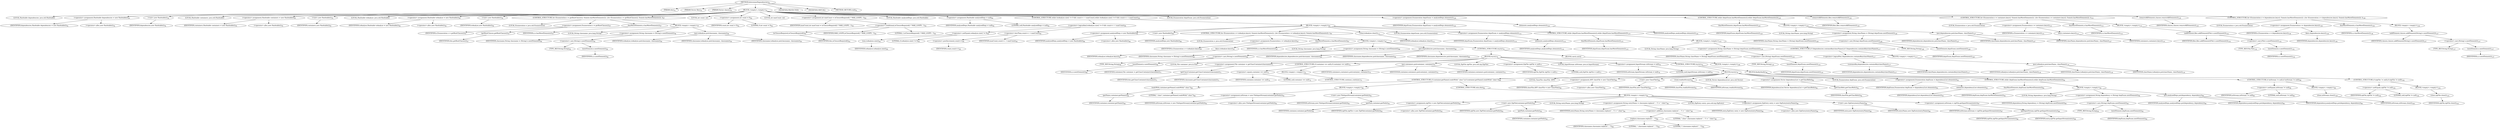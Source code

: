 digraph "determineDependencies" {  
"33" [label = <(METHOD,determineDependencies)<SUB>51</SUB>> ]
"10" [label = <(PARAM,this)<SUB>51</SUB>> ]
"34" [label = <(PARAM,Vector files)<SUB>51</SUB>> ]
"35" [label = <(PARAM,Vector classes)<SUB>51</SUB>> ]
"36" [label = <(BLOCK,&lt;empty&gt;,&lt;empty&gt;)<SUB>51</SUB>> ]
"4" [label = <(LOCAL,Hashtable dependencies: java.util.Hashtable)> ]
"37" [label = <(&lt;operator&gt;.assignment,Hashtable dependencies = new Hashtable())<SUB>54</SUB>> ]
"38" [label = <(IDENTIFIER,dependencies,Hashtable dependencies = new Hashtable())<SUB>54</SUB>> ]
"39" [label = <(&lt;operator&gt;.alloc,new Hashtable())<SUB>54</SUB>> ]
"40" [label = <(&lt;init&gt;,new Hashtable())<SUB>54</SUB>> ]
"3" [label = <(IDENTIFIER,dependencies,new Hashtable())<SUB>54</SUB>> ]
"6" [label = <(LOCAL,Hashtable containers: java.util.Hashtable)> ]
"41" [label = <(&lt;operator&gt;.assignment,Hashtable containers = new Hashtable())<SUB>55</SUB>> ]
"42" [label = <(IDENTIFIER,containers,Hashtable containers = new Hashtable())<SUB>55</SUB>> ]
"43" [label = <(&lt;operator&gt;.alloc,new Hashtable())<SUB>55</SUB>> ]
"44" [label = <(&lt;init&gt;,new Hashtable())<SUB>55</SUB>> ]
"5" [label = <(IDENTIFIER,containers,new Hashtable())<SUB>55</SUB>> ]
"8" [label = <(LOCAL,Hashtable toAnalyze: java.util.Hashtable)> ]
"45" [label = <(&lt;operator&gt;.assignment,Hashtable toAnalyze = new Hashtable())<SUB>56</SUB>> ]
"46" [label = <(IDENTIFIER,toAnalyze,Hashtable toAnalyze = new Hashtable())<SUB>56</SUB>> ]
"47" [label = <(&lt;operator&gt;.alloc,new Hashtable())<SUB>56</SUB>> ]
"48" [label = <(&lt;init&gt;,new Hashtable())<SUB>56</SUB>> ]
"7" [label = <(IDENTIFIER,toAnalyze,new Hashtable())<SUB>56</SUB>> ]
"49" [label = <(CONTROL_STRUCTURE,for (Enumeration e = getRootClasses(); Some(e.hasMoreElements()); ),for (Enumeration e = getRootClasses(); Some(e.hasMoreElements()); ))<SUB>57</SUB>> ]
"50" [label = <(LOCAL,Enumeration e: java.util.Enumeration)> ]
"51" [label = <(&lt;operator&gt;.assignment,Enumeration e = getRootClasses())<SUB>57</SUB>> ]
"52" [label = <(IDENTIFIER,e,Enumeration e = getRootClasses())<SUB>57</SUB>> ]
"53" [label = <(getRootClasses,getRootClasses())<SUB>57</SUB>> ]
"9" [label = <(IDENTIFIER,this,getRootClasses())<SUB>57</SUB>> ]
"54" [label = <(hasMoreElements,e.hasMoreElements())<SUB>57</SUB>> ]
"55" [label = <(IDENTIFIER,e,e.hasMoreElements())<SUB>57</SUB>> ]
"56" [label = <(BLOCK,&lt;empty&gt;,&lt;empty&gt;)<SUB>57</SUB>> ]
"57" [label = <(LOCAL,String classname: java.lang.String)> ]
"58" [label = <(&lt;operator&gt;.assignment,String classname = (String) e.nextElement())<SUB>58</SUB>> ]
"59" [label = <(IDENTIFIER,classname,String classname = (String) e.nextElement())<SUB>58</SUB>> ]
"60" [label = <(&lt;operator&gt;.cast,(String) e.nextElement())<SUB>58</SUB>> ]
"61" [label = <(TYPE_REF,String,String)<SUB>58</SUB>> ]
"62" [label = <(nextElement,e.nextElement())<SUB>58</SUB>> ]
"63" [label = <(IDENTIFIER,e,e.nextElement())<SUB>58</SUB>> ]
"64" [label = <(put,toAnalyze.put(classname, classname))<SUB>59</SUB>> ]
"65" [label = <(IDENTIFIER,toAnalyze,toAnalyze.put(classname, classname))<SUB>59</SUB>> ]
"66" [label = <(IDENTIFIER,classname,toAnalyze.put(classname, classname))<SUB>59</SUB>> ]
"67" [label = <(IDENTIFIER,classname,toAnalyze.put(classname, classname))<SUB>59</SUB>> ]
"68" [label = <(LOCAL,int count: int)> ]
"69" [label = <(&lt;operator&gt;.assignment,int count = 0)<SUB>62</SUB>> ]
"70" [label = <(IDENTIFIER,count,int count = 0)<SUB>62</SUB>> ]
"71" [label = <(LITERAL,0,int count = 0)<SUB>62</SUB>> ]
"72" [label = <(LOCAL,int maxCount: int)> ]
"73" [label = <(&lt;operator&gt;.assignment,int maxCount = isClosureRequired() ? MAX_LOOPS : 1)<SUB>63</SUB>> ]
"74" [label = <(IDENTIFIER,maxCount,int maxCount = isClosureRequired() ? MAX_LOOPS : 1)<SUB>63</SUB>> ]
"75" [label = <(&lt;operator&gt;.conditional,isClosureRequired() ? MAX_LOOPS : 1)<SUB>63</SUB>> ]
"76" [label = <(isClosureRequired,isClosureRequired())<SUB>63</SUB>> ]
"11" [label = <(IDENTIFIER,this,isClosureRequired())<SUB>63</SUB>> ]
"77" [label = <(IDENTIFIER,MAX_LOOPS,isClosureRequired() ? MAX_LOOPS : 1)<SUB>63</SUB>> ]
"78" [label = <(LITERAL,1,isClosureRequired() ? MAX_LOOPS : 1)<SUB>63</SUB>> ]
"13" [label = <(LOCAL,Hashtable analyzedDeps: java.util.Hashtable)> ]
"79" [label = <(&lt;operator&gt;.assignment,Hashtable analyzedDeps = null)<SUB>64</SUB>> ]
"80" [label = <(IDENTIFIER,analyzedDeps,Hashtable analyzedDeps = null)<SUB>64</SUB>> ]
"81" [label = <(LITERAL,null,Hashtable analyzedDeps = null)<SUB>64</SUB>> ]
"82" [label = <(CONTROL_STRUCTURE,while (toAnalyze.size() != 0 &amp;&amp; count++ &lt; maxCount),while (toAnalyze.size() != 0 &amp;&amp; count++ &lt; maxCount))<SUB>65</SUB>> ]
"83" [label = <(&lt;operator&gt;.logicalAnd,toAnalyze.size() != 0 &amp;&amp; count++ &lt; maxCount)<SUB>65</SUB>> ]
"84" [label = <(&lt;operator&gt;.notEquals,toAnalyze.size() != 0)<SUB>65</SUB>> ]
"85" [label = <(size,toAnalyze.size())<SUB>65</SUB>> ]
"86" [label = <(IDENTIFIER,toAnalyze,toAnalyze.size())<SUB>65</SUB>> ]
"87" [label = <(LITERAL,0,toAnalyze.size() != 0)<SUB>65</SUB>> ]
"88" [label = <(&lt;operator&gt;.lessThan,count++ &lt; maxCount)<SUB>65</SUB>> ]
"89" [label = <(&lt;operator&gt;.postIncrement,count++)<SUB>65</SUB>> ]
"90" [label = <(IDENTIFIER,count,count++)<SUB>65</SUB>> ]
"91" [label = <(IDENTIFIER,maxCount,count++ &lt; maxCount)<SUB>65</SUB>> ]
"92" [label = <(BLOCK,&lt;empty&gt;,&lt;empty&gt;)<SUB>65</SUB>> ]
"93" [label = <(&lt;operator&gt;.assignment,analyzedDeps = new Hashtable())<SUB>66</SUB>> ]
"94" [label = <(IDENTIFIER,analyzedDeps,analyzedDeps = new Hashtable())<SUB>66</SUB>> ]
"95" [label = <(&lt;operator&gt;.alloc,new Hashtable())<SUB>66</SUB>> ]
"96" [label = <(&lt;init&gt;,new Hashtable())<SUB>66</SUB>> ]
"12" [label = <(IDENTIFIER,analyzedDeps,new Hashtable())<SUB>66</SUB>> ]
"97" [label = <(CONTROL_STRUCTURE,for (Enumeration e = toAnalyze.keys(); Some(e.hasMoreElements()); ),for (Enumeration e = toAnalyze.keys(); Some(e.hasMoreElements()); ))<SUB>67</SUB>> ]
"98" [label = <(LOCAL,Enumeration e: java.util.Enumeration)> ]
"99" [label = <(&lt;operator&gt;.assignment,Enumeration e = toAnalyze.keys())<SUB>67</SUB>> ]
"100" [label = <(IDENTIFIER,e,Enumeration e = toAnalyze.keys())<SUB>67</SUB>> ]
"101" [label = <(keys,toAnalyze.keys())<SUB>67</SUB>> ]
"102" [label = <(IDENTIFIER,toAnalyze,toAnalyze.keys())<SUB>67</SUB>> ]
"103" [label = <(hasMoreElements,e.hasMoreElements())<SUB>67</SUB>> ]
"104" [label = <(IDENTIFIER,e,e.hasMoreElements())<SUB>67</SUB>> ]
"105" [label = <(BLOCK,&lt;empty&gt;,&lt;empty&gt;)<SUB>67</SUB>> ]
"106" [label = <(LOCAL,String classname: java.lang.String)> ]
"107" [label = <(&lt;operator&gt;.assignment,String classname = (String) e.nextElement())<SUB>68</SUB>> ]
"108" [label = <(IDENTIFIER,classname,String classname = (String) e.nextElement())<SUB>68</SUB>> ]
"109" [label = <(&lt;operator&gt;.cast,(String) e.nextElement())<SUB>68</SUB>> ]
"110" [label = <(TYPE_REF,String,String)<SUB>68</SUB>> ]
"111" [label = <(nextElement,e.nextElement())<SUB>68</SUB>> ]
"112" [label = <(IDENTIFIER,e,e.nextElement())<SUB>68</SUB>> ]
"113" [label = <(put,dependencies.put(classname, classname))<SUB>69</SUB>> ]
"114" [label = <(IDENTIFIER,dependencies,dependencies.put(classname, classname))<SUB>69</SUB>> ]
"115" [label = <(IDENTIFIER,classname,dependencies.put(classname, classname))<SUB>69</SUB>> ]
"116" [label = <(IDENTIFIER,classname,dependencies.put(classname, classname))<SUB>69</SUB>> ]
"117" [label = <(CONTROL_STRUCTURE,try,try)<SUB>70</SUB>> ]
"118" [label = <(BLOCK,try,try)<SUB>70</SUB>> ]
"119" [label = <(LOCAL,File container: java.io.File)> ]
"120" [label = <(&lt;operator&gt;.assignment,File container = getClassContainer(classname))<SUB>71</SUB>> ]
"121" [label = <(IDENTIFIER,container,File container = getClassContainer(classname))<SUB>71</SUB>> ]
"122" [label = <(getClassContainer,getClassContainer(classname))<SUB>71</SUB>> ]
"14" [label = <(IDENTIFIER,this,getClassContainer(classname))<SUB>71</SUB>> ]
"123" [label = <(IDENTIFIER,classname,getClassContainer(classname))<SUB>71</SUB>> ]
"124" [label = <(CONTROL_STRUCTURE,if (container == null),if (container == null))<SUB>72</SUB>> ]
"125" [label = <(&lt;operator&gt;.equals,container == null)<SUB>72</SUB>> ]
"126" [label = <(IDENTIFIER,container,container == null)<SUB>72</SUB>> ]
"127" [label = <(LITERAL,null,container == null)<SUB>72</SUB>> ]
"128" [label = <(BLOCK,&lt;empty&gt;,&lt;empty&gt;)<SUB>72</SUB>> ]
"129" [label = <(CONTROL_STRUCTURE,continue;,continue;)<SUB>73</SUB>> ]
"130" [label = <(put,containers.put(container, container))<SUB>75</SUB>> ]
"131" [label = <(IDENTIFIER,containers,containers.put(container, container))<SUB>75</SUB>> ]
"132" [label = <(IDENTIFIER,container,containers.put(container, container))<SUB>75</SUB>> ]
"133" [label = <(IDENTIFIER,container,containers.put(container, container))<SUB>75</SUB>> ]
"18" [label = <(LOCAL,ZipFile zipFile: java.util.zip.ZipFile)> ]
"134" [label = <(&lt;operator&gt;.assignment,ZipFile zipFile = null)<SUB>77</SUB>> ]
"135" [label = <(IDENTIFIER,zipFile,ZipFile zipFile = null)<SUB>77</SUB>> ]
"136" [label = <(LITERAL,null,ZipFile zipFile = null)<SUB>77</SUB>> ]
"16" [label = <(LOCAL,InputStream inStream: java.io.InputStream)> ]
"137" [label = <(&lt;operator&gt;.assignment,InputStream inStream = null)<SUB>78</SUB>> ]
"138" [label = <(IDENTIFIER,inStream,InputStream inStream = null)<SUB>78</SUB>> ]
"139" [label = <(LITERAL,null,InputStream inStream = null)<SUB>78</SUB>> ]
"140" [label = <(CONTROL_STRUCTURE,try,try)<SUB>79</SUB>> ]
"141" [label = <(BLOCK,try,try)<SUB>79</SUB>> ]
"142" [label = <(CONTROL_STRUCTURE,if (container.getName().endsWith(&quot;.class&quot;)),if (container.getName().endsWith(&quot;.class&quot;)))<SUB>80</SUB>> ]
"143" [label = <(endsWith,container.getName().endsWith(&quot;.class&quot;))<SUB>80</SUB>> ]
"144" [label = <(getName,container.getName())<SUB>80</SUB>> ]
"145" [label = <(IDENTIFIER,container,container.getName())<SUB>80</SUB>> ]
"146" [label = <(LITERAL,&quot;.class&quot;,container.getName().endsWith(&quot;.class&quot;))<SUB>80</SUB>> ]
"147" [label = <(BLOCK,&lt;empty&gt;,&lt;empty&gt;)<SUB>80</SUB>> ]
"148" [label = <(&lt;operator&gt;.assignment,inStream = new FileInputStream(container.getPath()))<SUB>81</SUB>> ]
"149" [label = <(IDENTIFIER,inStream,inStream = new FileInputStream(container.getPath()))<SUB>81</SUB>> ]
"150" [label = <(&lt;operator&gt;.alloc,new FileInputStream(container.getPath()))<SUB>81</SUB>> ]
"151" [label = <(&lt;init&gt;,new FileInputStream(container.getPath()))<SUB>81</SUB>> ]
"15" [label = <(IDENTIFIER,inStream,new FileInputStream(container.getPath()))<SUB>81</SUB>> ]
"152" [label = <(getPath,container.getPath())<SUB>81</SUB>> ]
"153" [label = <(IDENTIFIER,container,container.getPath())<SUB>81</SUB>> ]
"154" [label = <(CONTROL_STRUCTURE,else,else)<SUB>82</SUB>> ]
"155" [label = <(BLOCK,&lt;empty&gt;,&lt;empty&gt;)<SUB>82</SUB>> ]
"156" [label = <(&lt;operator&gt;.assignment,zipFile = new ZipFile(container.getPath()))<SUB>83</SUB>> ]
"157" [label = <(IDENTIFIER,zipFile,zipFile = new ZipFile(container.getPath()))<SUB>83</SUB>> ]
"158" [label = <(&lt;operator&gt;.alloc,new ZipFile(container.getPath()))<SUB>83</SUB>> ]
"159" [label = <(&lt;init&gt;,new ZipFile(container.getPath()))<SUB>83</SUB>> ]
"17" [label = <(IDENTIFIER,zipFile,new ZipFile(container.getPath()))<SUB>83</SUB>> ]
"160" [label = <(getPath,container.getPath())<SUB>83</SUB>> ]
"161" [label = <(IDENTIFIER,container,container.getPath())<SUB>83</SUB>> ]
"162" [label = <(LOCAL,String entryName: java.lang.String)> ]
"163" [label = <(&lt;operator&gt;.assignment,String entryName = classname.replace('.', '/') + &quot;.class&quot;)<SUB>84</SUB>> ]
"164" [label = <(IDENTIFIER,entryName,String entryName = classname.replace('.', '/') + &quot;.class&quot;)<SUB>84</SUB>> ]
"165" [label = <(&lt;operator&gt;.addition,classname.replace('.', '/') + &quot;.class&quot;)<SUB>85</SUB>> ]
"166" [label = <(replace,classname.replace('.', '/'))<SUB>85</SUB>> ]
"167" [label = <(IDENTIFIER,classname,classname.replace('.', '/'))<SUB>85</SUB>> ]
"168" [label = <(LITERAL,'.',classname.replace('.', '/'))<SUB>85</SUB>> ]
"169" [label = <(LITERAL,'/',classname.replace('.', '/'))<SUB>85</SUB>> ]
"170" [label = <(LITERAL,&quot;.class&quot;,classname.replace('.', '/') + &quot;.class&quot;)<SUB>85</SUB>> ]
"20" [label = <(LOCAL,ZipEntry entry: java.util.zip.ZipEntry)> ]
"171" [label = <(&lt;operator&gt;.assignment,ZipEntry entry = new ZipEntry(entryName))<SUB>86</SUB>> ]
"172" [label = <(IDENTIFIER,entry,ZipEntry entry = new ZipEntry(entryName))<SUB>86</SUB>> ]
"173" [label = <(&lt;operator&gt;.alloc,new ZipEntry(entryName))<SUB>86</SUB>> ]
"174" [label = <(&lt;init&gt;,new ZipEntry(entryName))<SUB>86</SUB>> ]
"19" [label = <(IDENTIFIER,entry,new ZipEntry(entryName))<SUB>86</SUB>> ]
"175" [label = <(IDENTIFIER,entryName,new ZipEntry(entryName))<SUB>86</SUB>> ]
"176" [label = <(&lt;operator&gt;.assignment,inStream = zipFile.getInputStream(entry))<SUB>87</SUB>> ]
"177" [label = <(IDENTIFIER,inStream,inStream = zipFile.getInputStream(entry))<SUB>87</SUB>> ]
"178" [label = <(getInputStream,zipFile.getInputStream(entry))<SUB>88</SUB>> ]
"179" [label = <(IDENTIFIER,zipFile,zipFile.getInputStream(entry))<SUB>88</SUB>> ]
"180" [label = <(IDENTIFIER,entry,zipFile.getInputStream(entry))<SUB>88</SUB>> ]
"22" [label = <(LOCAL,ClassFile classFile: ANY)> ]
"181" [label = <(&lt;operator&gt;.assignment,ANY classFile = new ClassFile())<SUB>90</SUB>> ]
"182" [label = <(IDENTIFIER,classFile,ANY classFile = new ClassFile())<SUB>90</SUB>> ]
"183" [label = <(&lt;operator&gt;.alloc,new ClassFile())<SUB>90</SUB>> ]
"184" [label = <(&lt;init&gt;,new ClassFile())<SUB>90</SUB>> ]
"21" [label = <(IDENTIFIER,classFile,new ClassFile())<SUB>90</SUB>> ]
"185" [label = <(read,read(inStream))<SUB>91</SUB>> ]
"186" [label = <(IDENTIFIER,classFile,read(inStream))<SUB>91</SUB>> ]
"187" [label = <(IDENTIFIER,inStream,read(inStream))<SUB>91</SUB>> ]
"188" [label = <(LOCAL,Vector dependencyList: java.util.Vector)> ]
"189" [label = <(&lt;operator&gt;.assignment,Vector dependencyList = getClassRefs())<SUB>92</SUB>> ]
"190" [label = <(IDENTIFIER,dependencyList,Vector dependencyList = getClassRefs())<SUB>92</SUB>> ]
"191" [label = <(getClassRefs,getClassRefs())<SUB>92</SUB>> ]
"192" [label = <(IDENTIFIER,classFile,getClassRefs())<SUB>92</SUB>> ]
"193" [label = <(LOCAL,Enumeration depEnum: java.util.Enumeration)> ]
"194" [label = <(&lt;operator&gt;.assignment,Enumeration depEnum = dependencyList.elements())<SUB>93</SUB>> ]
"195" [label = <(IDENTIFIER,depEnum,Enumeration depEnum = dependencyList.elements())<SUB>93</SUB>> ]
"196" [label = <(elements,dependencyList.elements())<SUB>93</SUB>> ]
"197" [label = <(IDENTIFIER,dependencyList,dependencyList.elements())<SUB>93</SUB>> ]
"198" [label = <(CONTROL_STRUCTURE,while (depEnum.hasMoreElements()),while (depEnum.hasMoreElements()))<SUB>94</SUB>> ]
"199" [label = <(hasMoreElements,depEnum.hasMoreElements())<SUB>94</SUB>> ]
"200" [label = <(IDENTIFIER,depEnum,depEnum.hasMoreElements())<SUB>94</SUB>> ]
"201" [label = <(BLOCK,&lt;empty&gt;,&lt;empty&gt;)<SUB>94</SUB>> ]
"202" [label = <(LOCAL,String dependency: java.lang.String)> ]
"203" [label = <(&lt;operator&gt;.assignment,String dependency = (String) depEnum.nextElement())<SUB>95</SUB>> ]
"204" [label = <(IDENTIFIER,dependency,String dependency = (String) depEnum.nextElement())<SUB>95</SUB>> ]
"205" [label = <(&lt;operator&gt;.cast,(String) depEnum.nextElement())<SUB>95</SUB>> ]
"206" [label = <(TYPE_REF,String,String)<SUB>95</SUB>> ]
"207" [label = <(nextElement,depEnum.nextElement())<SUB>95</SUB>> ]
"208" [label = <(IDENTIFIER,depEnum,depEnum.nextElement())<SUB>95</SUB>> ]
"209" [label = <(put,analyzedDeps.put(dependency, dependency))<SUB>96</SUB>> ]
"210" [label = <(IDENTIFIER,analyzedDeps,analyzedDeps.put(dependency, dependency))<SUB>96</SUB>> ]
"211" [label = <(IDENTIFIER,dependency,analyzedDeps.put(dependency, dependency))<SUB>96</SUB>> ]
"212" [label = <(IDENTIFIER,dependency,analyzedDeps.put(dependency, dependency))<SUB>96</SUB>> ]
"213" [label = <(BLOCK,finally,finally)<SUB>98</SUB>> ]
"214" [label = <(CONTROL_STRUCTURE,if (inStream != null),if (inStream != null))<SUB>99</SUB>> ]
"215" [label = <(&lt;operator&gt;.notEquals,inStream != null)<SUB>99</SUB>> ]
"216" [label = <(IDENTIFIER,inStream,inStream != null)<SUB>99</SUB>> ]
"217" [label = <(LITERAL,null,inStream != null)<SUB>99</SUB>> ]
"218" [label = <(BLOCK,&lt;empty&gt;,&lt;empty&gt;)<SUB>99</SUB>> ]
"219" [label = <(close,inStream.close())<SUB>100</SUB>> ]
"220" [label = <(IDENTIFIER,inStream,inStream.close())<SUB>100</SUB>> ]
"221" [label = <(CONTROL_STRUCTURE,if (zipFile != null),if (zipFile != null))<SUB>102</SUB>> ]
"222" [label = <(&lt;operator&gt;.notEquals,zipFile != null)<SUB>102</SUB>> ]
"223" [label = <(IDENTIFIER,zipFile,zipFile != null)<SUB>102</SUB>> ]
"224" [label = <(LITERAL,null,zipFile != null)<SUB>102</SUB>> ]
"225" [label = <(BLOCK,&lt;empty&gt;,&lt;empty&gt;)<SUB>102</SUB>> ]
"226" [label = <(close,zipFile.close())<SUB>103</SUB>> ]
"227" [label = <(IDENTIFIER,zipFile,zipFile.close())<SUB>103</SUB>> ]
"228" [label = <(BLOCK,catch,catch)> ]
"229" [label = <(BLOCK,&lt;empty&gt;,&lt;empty&gt;)<SUB>106</SUB>> ]
"230" [label = <(clear,toAnalyze.clear())<SUB>111</SUB>> ]
"231" [label = <(IDENTIFIER,toAnalyze,toAnalyze.clear())<SUB>111</SUB>> ]
"232" [label = <(LOCAL,Enumeration depsEnum: java.util.Enumeration)> ]
"233" [label = <(&lt;operator&gt;.assignment,Enumeration depsEnum = analyzedDeps.elements())<SUB>114</SUB>> ]
"234" [label = <(IDENTIFIER,depsEnum,Enumeration depsEnum = analyzedDeps.elements())<SUB>114</SUB>> ]
"235" [label = <(elements,analyzedDeps.elements())<SUB>114</SUB>> ]
"236" [label = <(IDENTIFIER,analyzedDeps,analyzedDeps.elements())<SUB>114</SUB>> ]
"237" [label = <(CONTROL_STRUCTURE,while (depsEnum.hasMoreElements()),while (depsEnum.hasMoreElements()))<SUB>115</SUB>> ]
"238" [label = <(hasMoreElements,depsEnum.hasMoreElements())<SUB>115</SUB>> ]
"239" [label = <(IDENTIFIER,depsEnum,depsEnum.hasMoreElements())<SUB>115</SUB>> ]
"240" [label = <(BLOCK,&lt;empty&gt;,&lt;empty&gt;)<SUB>115</SUB>> ]
"241" [label = <(LOCAL,String className: java.lang.String)> ]
"242" [label = <(&lt;operator&gt;.assignment,String className = (String) depsEnum.nextElement())<SUB>116</SUB>> ]
"243" [label = <(IDENTIFIER,className,String className = (String) depsEnum.nextElement())<SUB>116</SUB>> ]
"244" [label = <(&lt;operator&gt;.cast,(String) depsEnum.nextElement())<SUB>116</SUB>> ]
"245" [label = <(TYPE_REF,String,String)<SUB>116</SUB>> ]
"246" [label = <(nextElement,depsEnum.nextElement())<SUB>116</SUB>> ]
"247" [label = <(IDENTIFIER,depsEnum,depsEnum.nextElement())<SUB>116</SUB>> ]
"248" [label = <(CONTROL_STRUCTURE,if (!dependencies.containsKey(className)),if (!dependencies.containsKey(className)))<SUB>117</SUB>> ]
"249" [label = <(&lt;operator&gt;.logicalNot,!dependencies.containsKey(className))<SUB>117</SUB>> ]
"250" [label = <(containsKey,dependencies.containsKey(className))<SUB>117</SUB>> ]
"251" [label = <(IDENTIFIER,dependencies,dependencies.containsKey(className))<SUB>117</SUB>> ]
"252" [label = <(IDENTIFIER,className,dependencies.containsKey(className))<SUB>117</SUB>> ]
"253" [label = <(BLOCK,&lt;empty&gt;,&lt;empty&gt;)<SUB>117</SUB>> ]
"254" [label = <(put,toAnalyze.put(className, className))<SUB>118</SUB>> ]
"255" [label = <(IDENTIFIER,toAnalyze,toAnalyze.put(className, className))<SUB>118</SUB>> ]
"256" [label = <(IDENTIFIER,className,toAnalyze.put(className, className))<SUB>118</SUB>> ]
"257" [label = <(IDENTIFIER,className,toAnalyze.put(className, className))<SUB>118</SUB>> ]
"258" [label = <(LOCAL,Enumeration depsEnum: java.util.Enumeration)> ]
"259" [label = <(&lt;operator&gt;.assignment,Enumeration depsEnum = analyzedDeps.elements())<SUB>124</SUB>> ]
"260" [label = <(IDENTIFIER,depsEnum,Enumeration depsEnum = analyzedDeps.elements())<SUB>124</SUB>> ]
"261" [label = <(elements,analyzedDeps.elements())<SUB>124</SUB>> ]
"262" [label = <(IDENTIFIER,analyzedDeps,analyzedDeps.elements())<SUB>124</SUB>> ]
"263" [label = <(CONTROL_STRUCTURE,while (depsEnum.hasMoreElements()),while (depsEnum.hasMoreElements()))<SUB>125</SUB>> ]
"264" [label = <(hasMoreElements,depsEnum.hasMoreElements())<SUB>125</SUB>> ]
"265" [label = <(IDENTIFIER,depsEnum,depsEnum.hasMoreElements())<SUB>125</SUB>> ]
"266" [label = <(BLOCK,&lt;empty&gt;,&lt;empty&gt;)<SUB>125</SUB>> ]
"267" [label = <(LOCAL,String className: java.lang.String)> ]
"268" [label = <(&lt;operator&gt;.assignment,String className = (String) depsEnum.nextElement())<SUB>126</SUB>> ]
"269" [label = <(IDENTIFIER,className,String className = (String) depsEnum.nextElement())<SUB>126</SUB>> ]
"270" [label = <(&lt;operator&gt;.cast,(String) depsEnum.nextElement())<SUB>126</SUB>> ]
"271" [label = <(TYPE_REF,String,String)<SUB>126</SUB>> ]
"272" [label = <(nextElement,depsEnum.nextElement())<SUB>126</SUB>> ]
"273" [label = <(IDENTIFIER,depsEnum,depsEnum.nextElement())<SUB>126</SUB>> ]
"274" [label = <(put,dependencies.put(className, className))<SUB>127</SUB>> ]
"275" [label = <(IDENTIFIER,dependencies,dependencies.put(className, className))<SUB>127</SUB>> ]
"276" [label = <(IDENTIFIER,className,dependencies.put(className, className))<SUB>127</SUB>> ]
"277" [label = <(IDENTIFIER,className,dependencies.put(className, className))<SUB>127</SUB>> ]
"278" [label = <(removeAllElements,files.removeAllElements())<SUB>130</SUB>> ]
"279" [label = <(IDENTIFIER,files,files.removeAllElements())<SUB>130</SUB>> ]
"280" [label = <(CONTROL_STRUCTURE,for (Enumeration e = containers.keys(); Some(e.hasMoreElements()); ),for (Enumeration e = containers.keys(); Some(e.hasMoreElements()); ))<SUB>131</SUB>> ]
"281" [label = <(LOCAL,Enumeration e: java.util.Enumeration)> ]
"282" [label = <(&lt;operator&gt;.assignment,Enumeration e = containers.keys())<SUB>131</SUB>> ]
"283" [label = <(IDENTIFIER,e,Enumeration e = containers.keys())<SUB>131</SUB>> ]
"284" [label = <(keys,containers.keys())<SUB>131</SUB>> ]
"285" [label = <(IDENTIFIER,containers,containers.keys())<SUB>131</SUB>> ]
"286" [label = <(hasMoreElements,e.hasMoreElements())<SUB>131</SUB>> ]
"287" [label = <(IDENTIFIER,e,e.hasMoreElements())<SUB>131</SUB>> ]
"288" [label = <(BLOCK,&lt;empty&gt;,&lt;empty&gt;)<SUB>131</SUB>> ]
"289" [label = <(addElement,files.addElement((File) e.nextElement()))<SUB>132</SUB>> ]
"290" [label = <(IDENTIFIER,files,files.addElement((File) e.nextElement()))<SUB>132</SUB>> ]
"291" [label = <(&lt;operator&gt;.cast,(File) e.nextElement())<SUB>132</SUB>> ]
"292" [label = <(TYPE_REF,File,File)<SUB>132</SUB>> ]
"293" [label = <(nextElement,e.nextElement())<SUB>132</SUB>> ]
"294" [label = <(IDENTIFIER,e,e.nextElement())<SUB>132</SUB>> ]
"295" [label = <(removeAllElements,classes.removeAllElements())<SUB>135</SUB>> ]
"296" [label = <(IDENTIFIER,classes,classes.removeAllElements())<SUB>135</SUB>> ]
"297" [label = <(CONTROL_STRUCTURE,for (Enumeration e = dependencies.keys(); Some(e.hasMoreElements()); ),for (Enumeration e = dependencies.keys(); Some(e.hasMoreElements()); ))<SUB>136</SUB>> ]
"298" [label = <(LOCAL,Enumeration e: java.util.Enumeration)> ]
"299" [label = <(&lt;operator&gt;.assignment,Enumeration e = dependencies.keys())<SUB>136</SUB>> ]
"300" [label = <(IDENTIFIER,e,Enumeration e = dependencies.keys())<SUB>136</SUB>> ]
"301" [label = <(keys,dependencies.keys())<SUB>136</SUB>> ]
"302" [label = <(IDENTIFIER,dependencies,dependencies.keys())<SUB>136</SUB>> ]
"303" [label = <(hasMoreElements,e.hasMoreElements())<SUB>136</SUB>> ]
"304" [label = <(IDENTIFIER,e,e.hasMoreElements())<SUB>136</SUB>> ]
"305" [label = <(BLOCK,&lt;empty&gt;,&lt;empty&gt;)<SUB>136</SUB>> ]
"306" [label = <(addElement,classes.addElement((String) e.nextElement()))<SUB>137</SUB>> ]
"307" [label = <(IDENTIFIER,classes,classes.addElement((String) e.nextElement()))<SUB>137</SUB>> ]
"308" [label = <(&lt;operator&gt;.cast,(String) e.nextElement())<SUB>137</SUB>> ]
"309" [label = <(TYPE_REF,String,String)<SUB>137</SUB>> ]
"310" [label = <(nextElement,e.nextElement())<SUB>137</SUB>> ]
"311" [label = <(IDENTIFIER,e,e.nextElement())<SUB>137</SUB>> ]
"312" [label = <(MODIFIER,PROTECTED)> ]
"313" [label = <(MODIFIER,VIRTUAL)> ]
"314" [label = <(METHOD_RETURN,void)<SUB>51</SUB>> ]
  "33" -> "10" 
  "33" -> "34" 
  "33" -> "35" 
  "33" -> "36" 
  "33" -> "312" 
  "33" -> "313" 
  "33" -> "314" 
  "36" -> "4" 
  "36" -> "37" 
  "36" -> "40" 
  "36" -> "6" 
  "36" -> "41" 
  "36" -> "44" 
  "36" -> "8" 
  "36" -> "45" 
  "36" -> "48" 
  "36" -> "49" 
  "36" -> "68" 
  "36" -> "69" 
  "36" -> "72" 
  "36" -> "73" 
  "36" -> "13" 
  "36" -> "79" 
  "36" -> "82" 
  "36" -> "258" 
  "36" -> "259" 
  "36" -> "263" 
  "36" -> "278" 
  "36" -> "280" 
  "36" -> "295" 
  "36" -> "297" 
  "37" -> "38" 
  "37" -> "39" 
  "40" -> "3" 
  "41" -> "42" 
  "41" -> "43" 
  "44" -> "5" 
  "45" -> "46" 
  "45" -> "47" 
  "48" -> "7" 
  "49" -> "50" 
  "49" -> "51" 
  "49" -> "54" 
  "49" -> "56" 
  "51" -> "52" 
  "51" -> "53" 
  "53" -> "9" 
  "54" -> "55" 
  "56" -> "57" 
  "56" -> "58" 
  "56" -> "64" 
  "58" -> "59" 
  "58" -> "60" 
  "60" -> "61" 
  "60" -> "62" 
  "62" -> "63" 
  "64" -> "65" 
  "64" -> "66" 
  "64" -> "67" 
  "69" -> "70" 
  "69" -> "71" 
  "73" -> "74" 
  "73" -> "75" 
  "75" -> "76" 
  "75" -> "77" 
  "75" -> "78" 
  "76" -> "11" 
  "79" -> "80" 
  "79" -> "81" 
  "82" -> "83" 
  "82" -> "92" 
  "83" -> "84" 
  "83" -> "88" 
  "84" -> "85" 
  "84" -> "87" 
  "85" -> "86" 
  "88" -> "89" 
  "88" -> "91" 
  "89" -> "90" 
  "92" -> "93" 
  "92" -> "96" 
  "92" -> "97" 
  "92" -> "230" 
  "92" -> "232" 
  "92" -> "233" 
  "92" -> "237" 
  "93" -> "94" 
  "93" -> "95" 
  "96" -> "12" 
  "97" -> "98" 
  "97" -> "99" 
  "97" -> "103" 
  "97" -> "105" 
  "99" -> "100" 
  "99" -> "101" 
  "101" -> "102" 
  "103" -> "104" 
  "105" -> "106" 
  "105" -> "107" 
  "105" -> "113" 
  "105" -> "117" 
  "107" -> "108" 
  "107" -> "109" 
  "109" -> "110" 
  "109" -> "111" 
  "111" -> "112" 
  "113" -> "114" 
  "113" -> "115" 
  "113" -> "116" 
  "117" -> "118" 
  "117" -> "228" 
  "118" -> "119" 
  "118" -> "120" 
  "118" -> "124" 
  "118" -> "130" 
  "118" -> "18" 
  "118" -> "134" 
  "118" -> "16" 
  "118" -> "137" 
  "118" -> "140" 
  "120" -> "121" 
  "120" -> "122" 
  "122" -> "14" 
  "122" -> "123" 
  "124" -> "125" 
  "124" -> "128" 
  "125" -> "126" 
  "125" -> "127" 
  "128" -> "129" 
  "130" -> "131" 
  "130" -> "132" 
  "130" -> "133" 
  "134" -> "135" 
  "134" -> "136" 
  "137" -> "138" 
  "137" -> "139" 
  "140" -> "141" 
  "140" -> "213" 
  "141" -> "142" 
  "141" -> "22" 
  "141" -> "181" 
  "141" -> "184" 
  "141" -> "185" 
  "141" -> "188" 
  "141" -> "189" 
  "141" -> "193" 
  "141" -> "194" 
  "141" -> "198" 
  "142" -> "143" 
  "142" -> "147" 
  "142" -> "154" 
  "143" -> "144" 
  "143" -> "146" 
  "144" -> "145" 
  "147" -> "148" 
  "147" -> "151" 
  "148" -> "149" 
  "148" -> "150" 
  "151" -> "15" 
  "151" -> "152" 
  "152" -> "153" 
  "154" -> "155" 
  "155" -> "156" 
  "155" -> "159" 
  "155" -> "162" 
  "155" -> "163" 
  "155" -> "20" 
  "155" -> "171" 
  "155" -> "174" 
  "155" -> "176" 
  "156" -> "157" 
  "156" -> "158" 
  "159" -> "17" 
  "159" -> "160" 
  "160" -> "161" 
  "163" -> "164" 
  "163" -> "165" 
  "165" -> "166" 
  "165" -> "170" 
  "166" -> "167" 
  "166" -> "168" 
  "166" -> "169" 
  "171" -> "172" 
  "171" -> "173" 
  "174" -> "19" 
  "174" -> "175" 
  "176" -> "177" 
  "176" -> "178" 
  "178" -> "179" 
  "178" -> "180" 
  "181" -> "182" 
  "181" -> "183" 
  "184" -> "21" 
  "185" -> "186" 
  "185" -> "187" 
  "189" -> "190" 
  "189" -> "191" 
  "191" -> "192" 
  "194" -> "195" 
  "194" -> "196" 
  "196" -> "197" 
  "198" -> "199" 
  "198" -> "201" 
  "199" -> "200" 
  "201" -> "202" 
  "201" -> "203" 
  "201" -> "209" 
  "203" -> "204" 
  "203" -> "205" 
  "205" -> "206" 
  "205" -> "207" 
  "207" -> "208" 
  "209" -> "210" 
  "209" -> "211" 
  "209" -> "212" 
  "213" -> "214" 
  "213" -> "221" 
  "214" -> "215" 
  "214" -> "218" 
  "215" -> "216" 
  "215" -> "217" 
  "218" -> "219" 
  "219" -> "220" 
  "221" -> "222" 
  "221" -> "225" 
  "222" -> "223" 
  "222" -> "224" 
  "225" -> "226" 
  "226" -> "227" 
  "228" -> "229" 
  "230" -> "231" 
  "233" -> "234" 
  "233" -> "235" 
  "235" -> "236" 
  "237" -> "238" 
  "237" -> "240" 
  "238" -> "239" 
  "240" -> "241" 
  "240" -> "242" 
  "240" -> "248" 
  "242" -> "243" 
  "242" -> "244" 
  "244" -> "245" 
  "244" -> "246" 
  "246" -> "247" 
  "248" -> "249" 
  "248" -> "253" 
  "249" -> "250" 
  "250" -> "251" 
  "250" -> "252" 
  "253" -> "254" 
  "254" -> "255" 
  "254" -> "256" 
  "254" -> "257" 
  "259" -> "260" 
  "259" -> "261" 
  "261" -> "262" 
  "263" -> "264" 
  "263" -> "266" 
  "264" -> "265" 
  "266" -> "267" 
  "266" -> "268" 
  "266" -> "274" 
  "268" -> "269" 
  "268" -> "270" 
  "270" -> "271" 
  "270" -> "272" 
  "272" -> "273" 
  "274" -> "275" 
  "274" -> "276" 
  "274" -> "277" 
  "278" -> "279" 
  "280" -> "281" 
  "280" -> "282" 
  "280" -> "286" 
  "280" -> "288" 
  "282" -> "283" 
  "282" -> "284" 
  "284" -> "285" 
  "286" -> "287" 
  "288" -> "289" 
  "289" -> "290" 
  "289" -> "291" 
  "291" -> "292" 
  "291" -> "293" 
  "293" -> "294" 
  "295" -> "296" 
  "297" -> "298" 
  "297" -> "299" 
  "297" -> "303" 
  "297" -> "305" 
  "299" -> "300" 
  "299" -> "301" 
  "301" -> "302" 
  "303" -> "304" 
  "305" -> "306" 
  "306" -> "307" 
  "306" -> "308" 
  "308" -> "309" 
  "308" -> "310" 
  "310" -> "311" 
}
